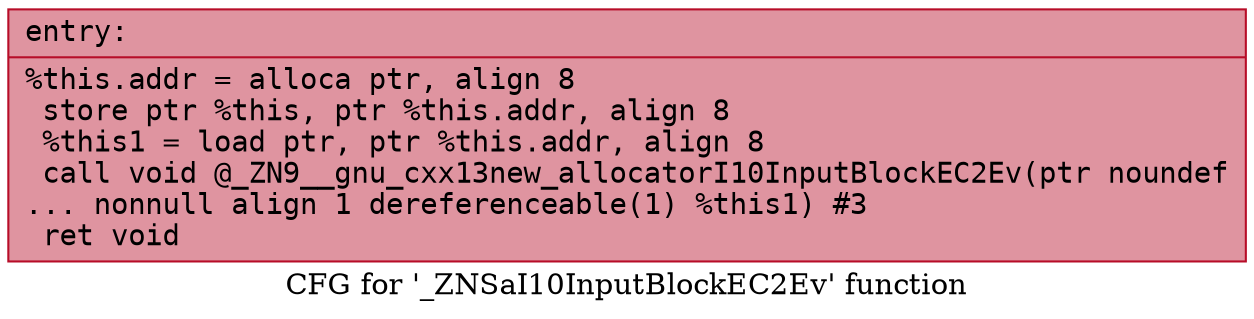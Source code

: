 digraph "CFG for '_ZNSaI10InputBlockEC2Ev' function" {
	label="CFG for '_ZNSaI10InputBlockEC2Ev' function";

	Node0x562c4e54a8c0 [shape=record,color="#b70d28ff", style=filled, fillcolor="#b70d2870" fontname="Courier",label="{entry:\l|  %this.addr = alloca ptr, align 8\l  store ptr %this, ptr %this.addr, align 8\l  %this1 = load ptr, ptr %this.addr, align 8\l  call void @_ZN9__gnu_cxx13new_allocatorI10InputBlockEC2Ev(ptr noundef\l... nonnull align 1 dereferenceable(1) %this1) #3\l  ret void\l}"];
}

